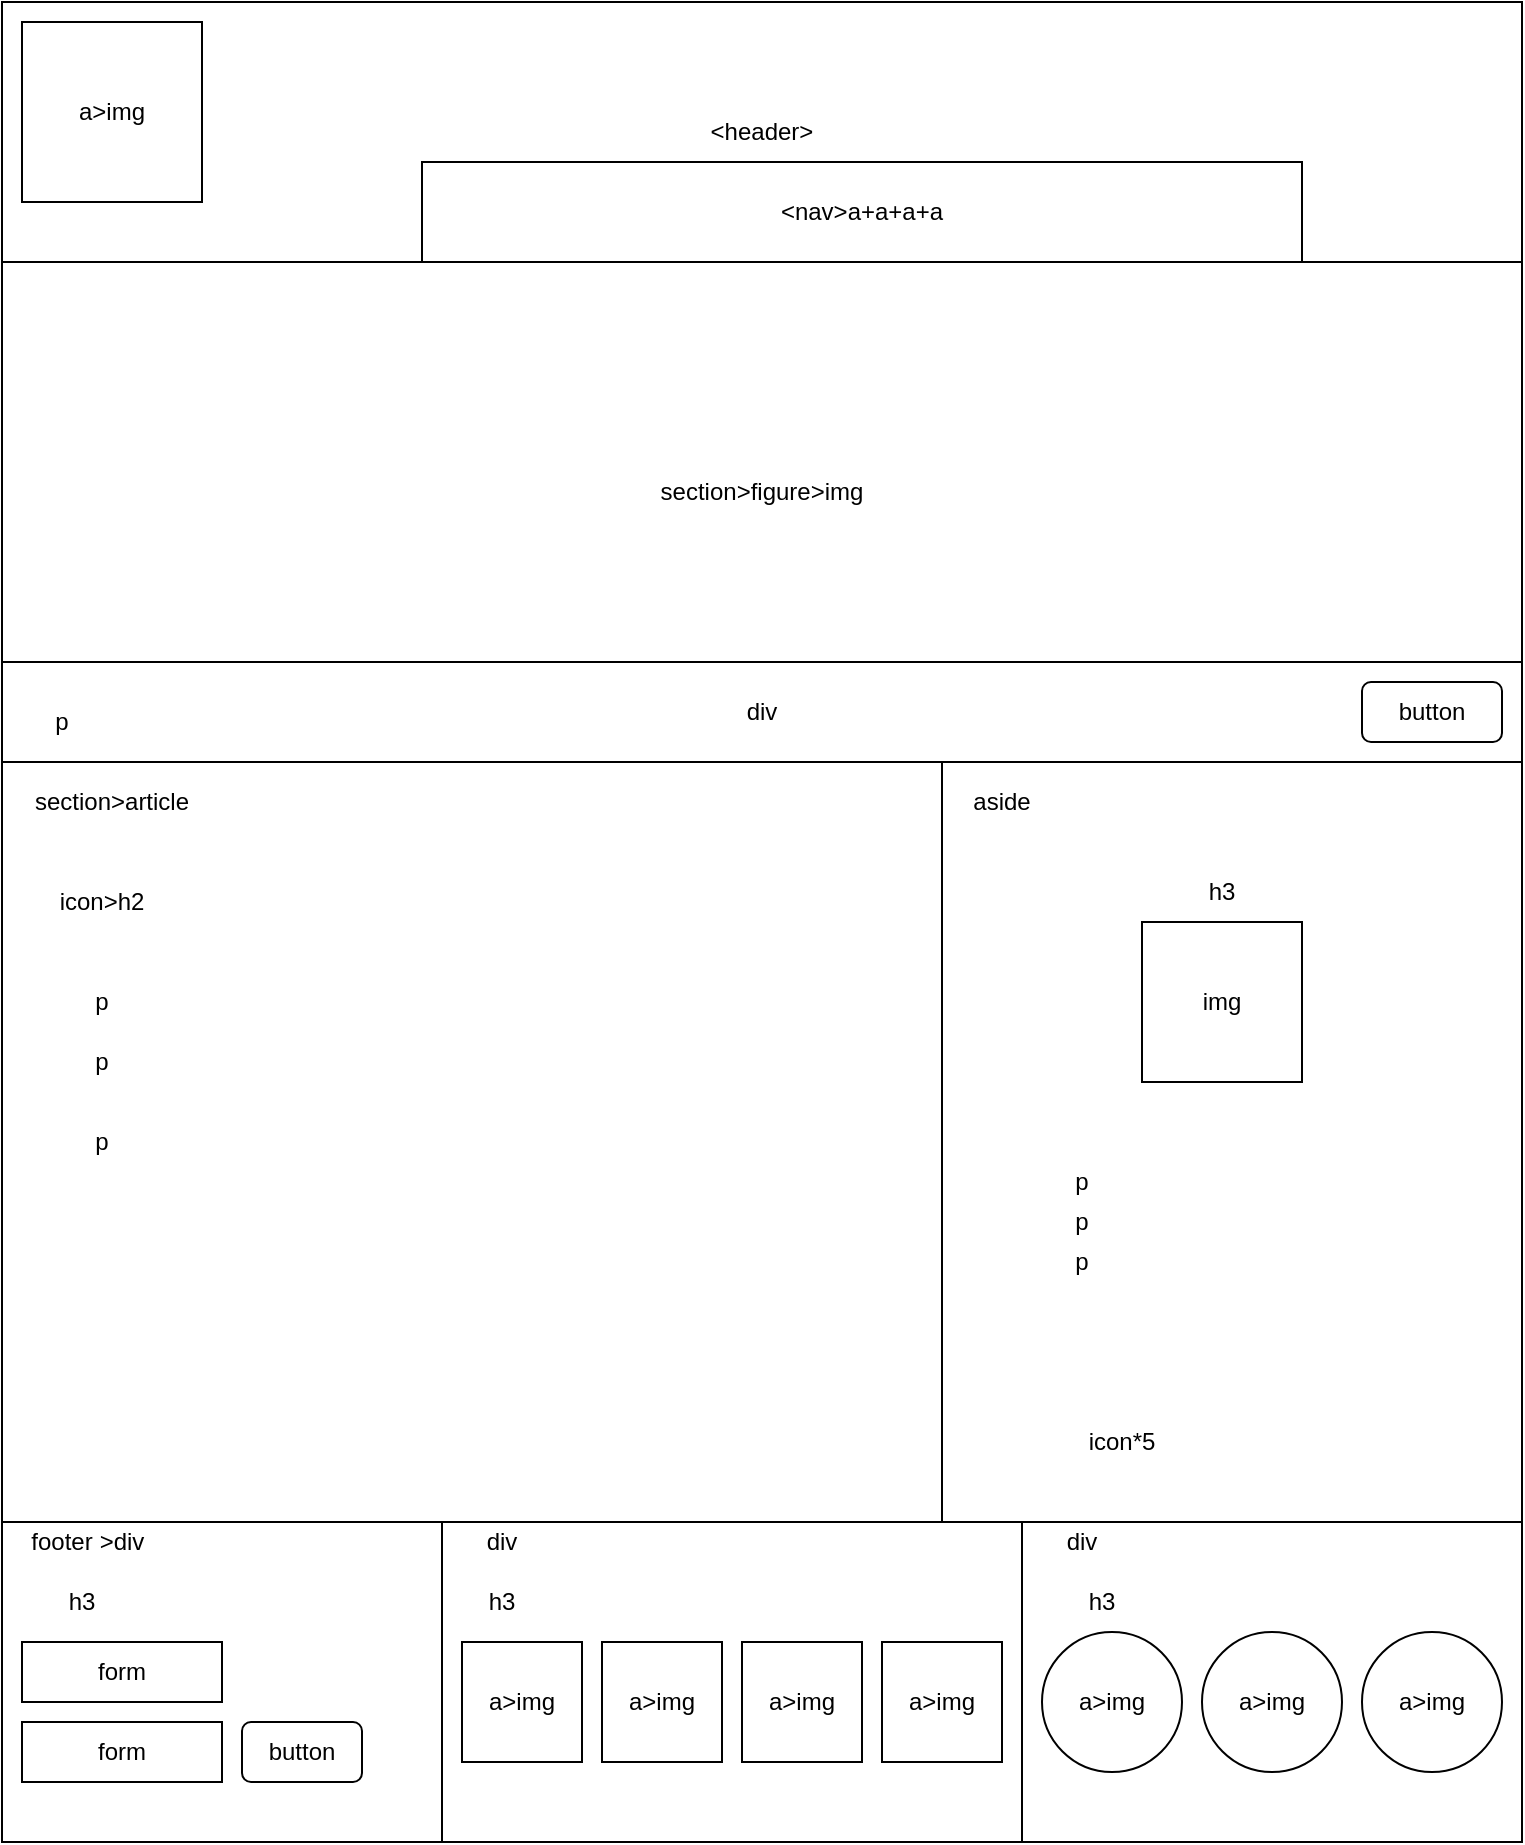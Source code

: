 <mxfile version="13.6.2" type="device"><diagram id="0dwgb6Tj7lyKs50NBVOI" name="Page-1"><mxGraphModel dx="1038" dy="548" grid="1" gridSize="10" guides="1" tooltips="1" connect="1" arrows="1" fold="1" page="1" pageScale="1" pageWidth="827" pageHeight="1169" math="0" shadow="0"><root><mxCell id="0"/><mxCell id="1" parent="0"/><mxCell id="rSB-_rXBKUuWKNI4qV2A-1" value="" style="whiteSpace=wrap;html=1;aspect=fixed;" vertex="1" parent="1"><mxGeometry x="40" y="40" width="760" height="760" as="geometry"/></mxCell><mxCell id="rSB-_rXBKUuWKNI4qV2A-3" value="&amp;lt;header&amp;gt;" style="rounded=0;whiteSpace=wrap;html=1;" vertex="1" parent="1"><mxGeometry x="40" y="40" width="760" height="130" as="geometry"/></mxCell><mxCell id="rSB-_rXBKUuWKNI4qV2A-4" value="a&amp;gt;img" style="whiteSpace=wrap;html=1;aspect=fixed;" vertex="1" parent="1"><mxGeometry x="50" y="50" width="90" height="90" as="geometry"/></mxCell><mxCell id="rSB-_rXBKUuWKNI4qV2A-5" value="&amp;lt;nav&amp;gt;a+a+a+a" style="rounded=0;whiteSpace=wrap;html=1;" vertex="1" parent="1"><mxGeometry x="250" y="120" width="440" height="50" as="geometry"/></mxCell><mxCell id="rSB-_rXBKUuWKNI4qV2A-6" value="section&amp;gt;figure&amp;gt;img" style="rounded=0;whiteSpace=wrap;html=1;" vertex="1" parent="1"><mxGeometry x="40" y="170" width="760" height="230" as="geometry"/></mxCell><mxCell id="rSB-_rXBKUuWKNI4qV2A-7" value="div" style="rounded=0;whiteSpace=wrap;html=1;" vertex="1" parent="1"><mxGeometry x="40" y="370" width="760" height="50" as="geometry"/></mxCell><mxCell id="rSB-_rXBKUuWKNI4qV2A-8" value="button" style="rounded=1;whiteSpace=wrap;html=1;" vertex="1" parent="1"><mxGeometry x="720" y="380" width="70" height="30" as="geometry"/></mxCell><mxCell id="rSB-_rXBKUuWKNI4qV2A-9" value="" style="rounded=0;whiteSpace=wrap;html=1;" vertex="1" parent="1"><mxGeometry x="40" y="420" width="470" height="380" as="geometry"/></mxCell><mxCell id="rSB-_rXBKUuWKNI4qV2A-11" value="" style="rounded=0;whiteSpace=wrap;html=1;" vertex="1" parent="1"><mxGeometry x="40" y="800" width="760" height="160" as="geometry"/></mxCell><mxCell id="rSB-_rXBKUuWKNI4qV2A-13" value="form" style="rounded=0;whiteSpace=wrap;html=1;" vertex="1" parent="1"><mxGeometry x="50" y="860" width="100" height="30" as="geometry"/></mxCell><mxCell id="rSB-_rXBKUuWKNI4qV2A-14" value="form" style="rounded=0;whiteSpace=wrap;html=1;" vertex="1" parent="1"><mxGeometry x="50" y="900" width="100" height="30" as="geometry"/></mxCell><mxCell id="rSB-_rXBKUuWKNI4qV2A-16" value="button" style="rounded=1;whiteSpace=wrap;html=1;" vertex="1" parent="1"><mxGeometry x="160" y="900" width="60" height="30" as="geometry"/></mxCell><mxCell id="rSB-_rXBKUuWKNI4qV2A-17" value="" style="rounded=0;whiteSpace=wrap;html=1;" vertex="1" parent="1"><mxGeometry x="260" y="800" width="290" height="160" as="geometry"/></mxCell><mxCell id="rSB-_rXBKUuWKNI4qV2A-18" value="a&amp;gt;img" style="whiteSpace=wrap;html=1;aspect=fixed;" vertex="1" parent="1"><mxGeometry x="270" y="860" width="60" height="60" as="geometry"/></mxCell><mxCell id="rSB-_rXBKUuWKNI4qV2A-19" value="a&amp;gt;img" style="whiteSpace=wrap;html=1;aspect=fixed;" vertex="1" parent="1"><mxGeometry x="340" y="860" width="60" height="60" as="geometry"/></mxCell><mxCell id="rSB-_rXBKUuWKNI4qV2A-20" value="a&amp;gt;img" style="whiteSpace=wrap;html=1;aspect=fixed;" vertex="1" parent="1"><mxGeometry x="410" y="860" width="60" height="60" as="geometry"/></mxCell><mxCell id="rSB-_rXBKUuWKNI4qV2A-21" value="a&amp;gt;img" style="whiteSpace=wrap;html=1;aspect=fixed;" vertex="1" parent="1"><mxGeometry x="480" y="860" width="60" height="60" as="geometry"/></mxCell><mxCell id="rSB-_rXBKUuWKNI4qV2A-23" value="&lt;span&gt;a&amp;gt;img&lt;/span&gt;" style="ellipse;whiteSpace=wrap;html=1;aspect=fixed;" vertex="1" parent="1"><mxGeometry x="560" y="855" width="70" height="70" as="geometry"/></mxCell><mxCell id="rSB-_rXBKUuWKNI4qV2A-24" value="&lt;span&gt;a&amp;gt;img&lt;/span&gt;" style="ellipse;whiteSpace=wrap;html=1;aspect=fixed;" vertex="1" parent="1"><mxGeometry x="640" y="855" width="70" height="70" as="geometry"/></mxCell><mxCell id="rSB-_rXBKUuWKNI4qV2A-25" value="&lt;span&gt;a&amp;gt;img&lt;/span&gt;" style="ellipse;whiteSpace=wrap;html=1;aspect=fixed;" vertex="1" parent="1"><mxGeometry x="720" y="855" width="70" height="70" as="geometry"/></mxCell><mxCell id="rSB-_rXBKUuWKNI4qV2A-26" value="section&amp;gt;article" style="text;html=1;strokeColor=none;fillColor=none;align=center;verticalAlign=middle;whiteSpace=wrap;rounded=0;" vertex="1" parent="1"><mxGeometry x="75" y="430" width="40" height="20" as="geometry"/></mxCell><mxCell id="rSB-_rXBKUuWKNI4qV2A-27" value="aside&lt;br&gt;" style="text;html=1;strokeColor=none;fillColor=none;align=center;verticalAlign=middle;whiteSpace=wrap;rounded=0;" vertex="1" parent="1"><mxGeometry x="520" y="430" width="40" height="20" as="geometry"/></mxCell><mxCell id="rSB-_rXBKUuWKNI4qV2A-29" value="icon&amp;gt;h2" style="text;html=1;strokeColor=none;fillColor=none;align=center;verticalAlign=middle;whiteSpace=wrap;rounded=0;" vertex="1" parent="1"><mxGeometry x="70" y="480" width="40" height="20" as="geometry"/></mxCell><mxCell id="rSB-_rXBKUuWKNI4qV2A-30" value="p" style="text;html=1;strokeColor=none;fillColor=none;align=center;verticalAlign=middle;whiteSpace=wrap;rounded=0;" vertex="1" parent="1"><mxGeometry x="70" y="530" width="40" height="20" as="geometry"/></mxCell><mxCell id="rSB-_rXBKUuWKNI4qV2A-31" value="h3" style="text;html=1;strokeColor=none;fillColor=none;align=center;verticalAlign=middle;whiteSpace=wrap;rounded=0;" vertex="1" parent="1"><mxGeometry x="630" y="470" width="40" height="30" as="geometry"/></mxCell><mxCell id="rSB-_rXBKUuWKNI4qV2A-32" value="img" style="whiteSpace=wrap;html=1;aspect=fixed;" vertex="1" parent="1"><mxGeometry x="610" y="500" width="80" height="80" as="geometry"/></mxCell><mxCell id="rSB-_rXBKUuWKNI4qV2A-33" value="p" style="text;html=1;strokeColor=none;fillColor=none;align=center;verticalAlign=middle;whiteSpace=wrap;rounded=0;" vertex="1" parent="1"><mxGeometry x="560" y="620" width="40" height="20" as="geometry"/></mxCell><mxCell id="rSB-_rXBKUuWKNI4qV2A-34" value="icon*5" style="text;html=1;strokeColor=none;fillColor=none;align=center;verticalAlign=middle;whiteSpace=wrap;rounded=0;" vertex="1" parent="1"><mxGeometry x="580" y="750" width="40" height="20" as="geometry"/></mxCell><mxCell id="rSB-_rXBKUuWKNI4qV2A-35" value="p" style="text;html=1;strokeColor=none;fillColor=none;align=center;verticalAlign=middle;whiteSpace=wrap;rounded=0;" vertex="1" parent="1"><mxGeometry x="50" y="390" width="40" height="20" as="geometry"/></mxCell><mxCell id="rSB-_rXBKUuWKNI4qV2A-36" value="footer" style="text;html=1;strokeColor=none;fillColor=none;align=center;verticalAlign=middle;whiteSpace=wrap;rounded=0;" vertex="1" parent="1"><mxGeometry x="50" y="800" width="40" height="20" as="geometry"/></mxCell><mxCell id="rSB-_rXBKUuWKNI4qV2A-37" value="h3" style="text;html=1;strokeColor=none;fillColor=none;align=center;verticalAlign=middle;whiteSpace=wrap;rounded=0;" vertex="1" parent="1"><mxGeometry x="60" y="830" width="40" height="20" as="geometry"/></mxCell><mxCell id="rSB-_rXBKUuWKNI4qV2A-38" value="h3" style="text;html=1;strokeColor=none;fillColor=none;align=center;verticalAlign=middle;whiteSpace=wrap;rounded=0;" vertex="1" parent="1"><mxGeometry x="570" y="830" width="40" height="20" as="geometry"/></mxCell><mxCell id="rSB-_rXBKUuWKNI4qV2A-39" value="h3" style="text;html=1;strokeColor=none;fillColor=none;align=center;verticalAlign=middle;whiteSpace=wrap;rounded=0;" vertex="1" parent="1"><mxGeometry x="270" y="830" width="40" height="20" as="geometry"/></mxCell><mxCell id="rSB-_rXBKUuWKNI4qV2A-41" value="&amp;gt;div" style="text;html=1;strokeColor=none;fillColor=none;align=center;verticalAlign=middle;whiteSpace=wrap;rounded=0;" vertex="1" parent="1"><mxGeometry x="80" y="800" width="40" height="20" as="geometry"/></mxCell><mxCell id="rSB-_rXBKUuWKNI4qV2A-42" value="div" style="text;html=1;strokeColor=none;fillColor=none;align=center;verticalAlign=middle;whiteSpace=wrap;rounded=0;" vertex="1" parent="1"><mxGeometry x="560" y="800" width="40" height="20" as="geometry"/></mxCell><mxCell id="rSB-_rXBKUuWKNI4qV2A-43" value="div" style="text;html=1;strokeColor=none;fillColor=none;align=center;verticalAlign=middle;whiteSpace=wrap;rounded=0;" vertex="1" parent="1"><mxGeometry x="270" y="800" width="40" height="20" as="geometry"/></mxCell><mxCell id="rSB-_rXBKUuWKNI4qV2A-44" value="p" style="text;html=1;strokeColor=none;fillColor=none;align=center;verticalAlign=middle;whiteSpace=wrap;rounded=0;" vertex="1" parent="1"><mxGeometry x="560" y="660" width="40" height="20" as="geometry"/></mxCell><mxCell id="rSB-_rXBKUuWKNI4qV2A-45" value="p" style="text;html=1;strokeColor=none;fillColor=none;align=center;verticalAlign=middle;whiteSpace=wrap;rounded=0;" vertex="1" parent="1"><mxGeometry x="560" y="640" width="40" height="20" as="geometry"/></mxCell><mxCell id="rSB-_rXBKUuWKNI4qV2A-47" value="p" style="text;html=1;strokeColor=none;fillColor=none;align=center;verticalAlign=middle;whiteSpace=wrap;rounded=0;" vertex="1" parent="1"><mxGeometry x="70" y="560" width="40" height="20" as="geometry"/></mxCell><mxCell id="rSB-_rXBKUuWKNI4qV2A-48" value="p" style="text;html=1;strokeColor=none;fillColor=none;align=center;verticalAlign=middle;whiteSpace=wrap;rounded=0;" vertex="1" parent="1"><mxGeometry x="70" y="600" width="40" height="20" as="geometry"/></mxCell></root></mxGraphModel></diagram></mxfile>